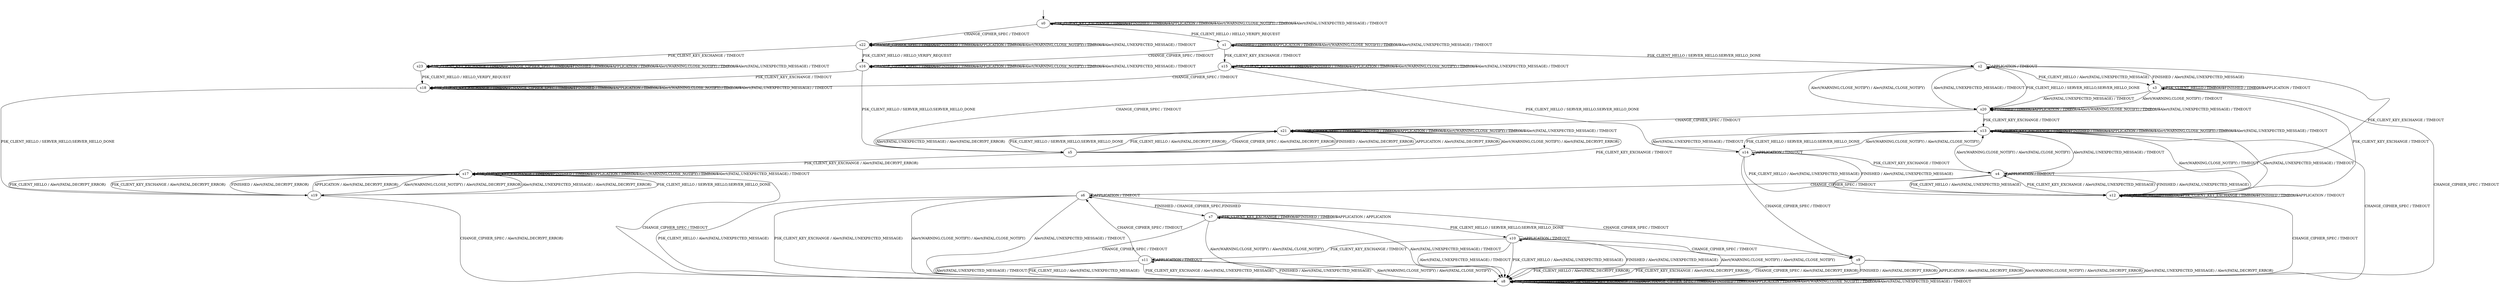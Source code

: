 digraph h6 {
s0 [label="s0"];
s1 [label="s1"];
s22 [label="s22"];
s2 [label="s2"];
s15 [label="s15"];
s16 [label="s16"];
s23 [label="s23"];
s3 [label="s3"];
s4 [label="s4"];
s5 [label="s5"];
s18 [label="s18"];
s20 [label="s20"];
s6 [label="s6"];
s8 [label="s8"];
s12 [label="s12"];
s13 [label="s13"];
s17 [label="s17"];
s21 [label="s21"];
s7 [label="s7"];
s9 [label="s9"];
s14 [label="s14"];
s19 [label="s19"];
s10 [label="s10"];
s11 [label="s11"];
s0 -> s1 [label="PSK_CLIENT_HELLO / HELLO_VERIFY_REQUEST"];
s0 -> s0 [label="PSK_CLIENT_KEY_EXCHANGE / TIMEOUT"];
s0 -> s22 [label="CHANGE_CIPHER_SPEC / TIMEOUT"];
s0 -> s0 [label="FINISHED / TIMEOUT"];
s0 -> s0 [label="APPLICATION / TIMEOUT"];
s0 -> s0 [label="Alert(WARNING,CLOSE_NOTIFY) / TIMEOUT"];
s0 -> s0 [label="Alert(FATAL,UNEXPECTED_MESSAGE) / TIMEOUT"];
s1 -> s2 [label="PSK_CLIENT_HELLO / SERVER_HELLO,SERVER_HELLO_DONE"];
s1 -> s15 [label="PSK_CLIENT_KEY_EXCHANGE / TIMEOUT"];
s1 -> s16 [label="CHANGE_CIPHER_SPEC / TIMEOUT"];
s1 -> s1 [label="FINISHED / TIMEOUT"];
s1 -> s1 [label="APPLICATION / TIMEOUT"];
s1 -> s1 [label="Alert(WARNING,CLOSE_NOTIFY) / TIMEOUT"];
s1 -> s1 [label="Alert(FATAL,UNEXPECTED_MESSAGE) / TIMEOUT"];
s22 -> s16 [label="PSK_CLIENT_HELLO / HELLO_VERIFY_REQUEST"];
s22 -> s23 [label="PSK_CLIENT_KEY_EXCHANGE / TIMEOUT"];
s22 -> s22 [label="CHANGE_CIPHER_SPEC / TIMEOUT"];
s22 -> s22 [label="FINISHED / TIMEOUT"];
s22 -> s22 [label="APPLICATION / TIMEOUT"];
s22 -> s22 [label="Alert(WARNING,CLOSE_NOTIFY) / TIMEOUT"];
s22 -> s22 [label="Alert(FATAL,UNEXPECTED_MESSAGE) / TIMEOUT"];
s2 -> s3 [label="PSK_CLIENT_HELLO / Alert(FATAL,UNEXPECTED_MESSAGE)"];
s2 -> s4 [label="PSK_CLIENT_KEY_EXCHANGE / TIMEOUT"];
s2 -> s5 [label="CHANGE_CIPHER_SPEC / TIMEOUT"];
s2 -> s3 [label="FINISHED / Alert(FATAL,UNEXPECTED_MESSAGE)"];
s2 -> s2 [label="APPLICATION / TIMEOUT"];
s2 -> s20 [label="Alert(WARNING,CLOSE_NOTIFY) / Alert(FATAL,CLOSE_NOTIFY)"];
s2 -> s20 [label="Alert(FATAL,UNEXPECTED_MESSAGE) / TIMEOUT"];
s15 -> s14 [label="PSK_CLIENT_HELLO / SERVER_HELLO,SERVER_HELLO_DONE"];
s15 -> s15 [label="PSK_CLIENT_KEY_EXCHANGE / TIMEOUT"];
s15 -> s18 [label="CHANGE_CIPHER_SPEC / TIMEOUT"];
s15 -> s15 [label="FINISHED / TIMEOUT"];
s15 -> s15 [label="APPLICATION / TIMEOUT"];
s15 -> s15 [label="Alert(WARNING,CLOSE_NOTIFY) / TIMEOUT"];
s15 -> s15 [label="Alert(FATAL,UNEXPECTED_MESSAGE) / TIMEOUT"];
s16 -> s5 [label="PSK_CLIENT_HELLO / SERVER_HELLO,SERVER_HELLO_DONE"];
s16 -> s18 [label="PSK_CLIENT_KEY_EXCHANGE / TIMEOUT"];
s16 -> s16 [label="CHANGE_CIPHER_SPEC / TIMEOUT"];
s16 -> s16 [label="FINISHED / TIMEOUT"];
s16 -> s16 [label="APPLICATION / TIMEOUT"];
s16 -> s16 [label="Alert(WARNING,CLOSE_NOTIFY) / TIMEOUT"];
s16 -> s16 [label="Alert(FATAL,UNEXPECTED_MESSAGE) / TIMEOUT"];
s23 -> s18 [label="PSK_CLIENT_HELLO / HELLO_VERIFY_REQUEST"];
s23 -> s23 [label="PSK_CLIENT_KEY_EXCHANGE / TIMEOUT"];
s23 -> s23 [label="CHANGE_CIPHER_SPEC / TIMEOUT"];
s23 -> s23 [label="FINISHED / TIMEOUT"];
s23 -> s23 [label="APPLICATION / TIMEOUT"];
s23 -> s23 [label="Alert(WARNING,CLOSE_NOTIFY) / TIMEOUT"];
s23 -> s23 [label="Alert(FATAL,UNEXPECTED_MESSAGE) / TIMEOUT"];
s3 -> s3 [label="PSK_CLIENT_HELLO / TIMEOUT"];
s3 -> s12 [label="PSK_CLIENT_KEY_EXCHANGE / TIMEOUT"];
s3 -> s8 [label="CHANGE_CIPHER_SPEC / TIMEOUT"];
s3 -> s3 [label="FINISHED / TIMEOUT"];
s3 -> s3 [label="APPLICATION / TIMEOUT"];
s3 -> s20 [label="Alert(WARNING,CLOSE_NOTIFY) / TIMEOUT"];
s3 -> s20 [label="Alert(FATAL,UNEXPECTED_MESSAGE) / TIMEOUT"];
s4 -> s12 [label="PSK_CLIENT_HELLO / Alert(FATAL,UNEXPECTED_MESSAGE)"];
s4 -> s12 [label="PSK_CLIENT_KEY_EXCHANGE / Alert(FATAL,UNEXPECTED_MESSAGE)"];
s4 -> s6 [label="CHANGE_CIPHER_SPEC / TIMEOUT"];
s4 -> s12 [label="FINISHED / Alert(FATAL,UNEXPECTED_MESSAGE)"];
s4 -> s4 [label="APPLICATION / TIMEOUT"];
s4 -> s13 [label="Alert(WARNING,CLOSE_NOTIFY) / Alert(FATAL,CLOSE_NOTIFY)"];
s4 -> s13 [label="Alert(FATAL,UNEXPECTED_MESSAGE) / TIMEOUT"];
s5 -> s21 [label="PSK_CLIENT_HELLO / Alert(FATAL,DECRYPT_ERROR)"];
s5 -> s17 [label="PSK_CLIENT_KEY_EXCHANGE / Alert(FATAL,DECRYPT_ERROR)"];
s5 -> s21 [label="CHANGE_CIPHER_SPEC / Alert(FATAL,DECRYPT_ERROR)"];
s5 -> s21 [label="FINISHED / Alert(FATAL,DECRYPT_ERROR)"];
s5 -> s21 [label="APPLICATION / Alert(FATAL,DECRYPT_ERROR)"];
s5 -> s21 [label="Alert(WARNING,CLOSE_NOTIFY) / Alert(FATAL,DECRYPT_ERROR)"];
s5 -> s21 [label="Alert(FATAL,UNEXPECTED_MESSAGE) / Alert(FATAL,DECRYPT_ERROR)"];
s18 -> s19 [label="PSK_CLIENT_HELLO / SERVER_HELLO,SERVER_HELLO_DONE"];
s18 -> s18 [label="PSK_CLIENT_KEY_EXCHANGE / TIMEOUT"];
s18 -> s18 [label="CHANGE_CIPHER_SPEC / TIMEOUT"];
s18 -> s18 [label="FINISHED / TIMEOUT"];
s18 -> s18 [label="APPLICATION / TIMEOUT"];
s18 -> s18 [label="Alert(WARNING,CLOSE_NOTIFY) / TIMEOUT"];
s18 -> s18 [label="Alert(FATAL,UNEXPECTED_MESSAGE) / TIMEOUT"];
s20 -> s2 [label="PSK_CLIENT_HELLO / SERVER_HELLO,SERVER_HELLO_DONE"];
s20 -> s13 [label="PSK_CLIENT_KEY_EXCHANGE / TIMEOUT"];
s20 -> s21 [label="CHANGE_CIPHER_SPEC / TIMEOUT"];
s20 -> s20 [label="FINISHED / TIMEOUT"];
s20 -> s20 [label="APPLICATION / TIMEOUT"];
s20 -> s20 [label="Alert(WARNING,CLOSE_NOTIFY) / TIMEOUT"];
s20 -> s20 [label="Alert(FATAL,UNEXPECTED_MESSAGE) / TIMEOUT"];
s6 -> s8 [label="PSK_CLIENT_HELLO / Alert(FATAL,UNEXPECTED_MESSAGE)"];
s6 -> s8 [label="PSK_CLIENT_KEY_EXCHANGE / Alert(FATAL,UNEXPECTED_MESSAGE)"];
s6 -> s9 [label="CHANGE_CIPHER_SPEC / TIMEOUT"];
s6 -> s7 [label="FINISHED / CHANGE_CIPHER_SPEC,FINISHED"];
s6 -> s6 [label="APPLICATION / TIMEOUT"];
s6 -> s8 [label="Alert(WARNING,CLOSE_NOTIFY) / Alert(FATAL,CLOSE_NOTIFY)"];
s6 -> s8 [label="Alert(FATAL,UNEXPECTED_MESSAGE) / TIMEOUT"];
s8 -> s8 [label="PSK_CLIENT_HELLO / TIMEOUT"];
s8 -> s8 [label="PSK_CLIENT_KEY_EXCHANGE / TIMEOUT"];
s8 -> s8 [label="CHANGE_CIPHER_SPEC / TIMEOUT"];
s8 -> s8 [label="FINISHED / TIMEOUT"];
s8 -> s8 [label="APPLICATION / TIMEOUT"];
s8 -> s8 [label="Alert(WARNING,CLOSE_NOTIFY) / TIMEOUT"];
s8 -> s8 [label="Alert(FATAL,UNEXPECTED_MESSAGE) / TIMEOUT"];
s12 -> s12 [label="PSK_CLIENT_HELLO / TIMEOUT"];
s12 -> s12 [label="PSK_CLIENT_KEY_EXCHANGE / TIMEOUT"];
s12 -> s8 [label="CHANGE_CIPHER_SPEC / TIMEOUT"];
s12 -> s12 [label="FINISHED / TIMEOUT"];
s12 -> s12 [label="APPLICATION / TIMEOUT"];
s12 -> s13 [label="Alert(WARNING,CLOSE_NOTIFY) / TIMEOUT"];
s12 -> s13 [label="Alert(FATAL,UNEXPECTED_MESSAGE) / TIMEOUT"];
s13 -> s14 [label="PSK_CLIENT_HELLO / SERVER_HELLO,SERVER_HELLO_DONE"];
s13 -> s13 [label="PSK_CLIENT_KEY_EXCHANGE / TIMEOUT"];
s13 -> s8 [label="CHANGE_CIPHER_SPEC / TIMEOUT"];
s13 -> s13 [label="FINISHED / TIMEOUT"];
s13 -> s13 [label="APPLICATION / TIMEOUT"];
s13 -> s13 [label="Alert(WARNING,CLOSE_NOTIFY) / TIMEOUT"];
s13 -> s13 [label="Alert(FATAL,UNEXPECTED_MESSAGE) / TIMEOUT"];
s17 -> s19 [label="PSK_CLIENT_HELLO / SERVER_HELLO,SERVER_HELLO_DONE"];
s17 -> s17 [label="PSK_CLIENT_KEY_EXCHANGE / TIMEOUT"];
s17 -> s8 [label="CHANGE_CIPHER_SPEC / TIMEOUT"];
s17 -> s17 [label="FINISHED / TIMEOUT"];
s17 -> s17 [label="APPLICATION / TIMEOUT"];
s17 -> s17 [label="Alert(WARNING,CLOSE_NOTIFY) / TIMEOUT"];
s17 -> s17 [label="Alert(FATAL,UNEXPECTED_MESSAGE) / TIMEOUT"];
s21 -> s5 [label="PSK_CLIENT_HELLO / SERVER_HELLO,SERVER_HELLO_DONE"];
s21 -> s17 [label="PSK_CLIENT_KEY_EXCHANGE / TIMEOUT"];
s21 -> s21 [label="CHANGE_CIPHER_SPEC / TIMEOUT"];
s21 -> s21 [label="FINISHED / TIMEOUT"];
s21 -> s21 [label="APPLICATION / TIMEOUT"];
s21 -> s21 [label="Alert(WARNING,CLOSE_NOTIFY) / TIMEOUT"];
s21 -> s21 [label="Alert(FATAL,UNEXPECTED_MESSAGE) / TIMEOUT"];
s7 -> s10 [label="PSK_CLIENT_HELLO / SERVER_HELLO,SERVER_HELLO_DONE"];
s7 -> s7 [label="PSK_CLIENT_KEY_EXCHANGE / TIMEOUT"];
s7 -> s8 [label="CHANGE_CIPHER_SPEC / TIMEOUT"];
s7 -> s7 [label="FINISHED / TIMEOUT"];
s7 -> s7 [label="APPLICATION / APPLICATION"];
s7 -> s8 [label="Alert(WARNING,CLOSE_NOTIFY) / Alert(FATAL,CLOSE_NOTIFY)"];
s7 -> s8 [label="Alert(FATAL,UNEXPECTED_MESSAGE) / TIMEOUT"];
s9 -> s8 [label="PSK_CLIENT_HELLO / Alert(FATAL,DECRYPT_ERROR)"];
s9 -> s8 [label="PSK_CLIENT_KEY_EXCHANGE / Alert(FATAL,DECRYPT_ERROR)"];
s9 -> s8 [label="CHANGE_CIPHER_SPEC / Alert(FATAL,DECRYPT_ERROR)"];
s9 -> s8 [label="FINISHED / Alert(FATAL,DECRYPT_ERROR)"];
s9 -> s8 [label="APPLICATION / Alert(FATAL,DECRYPT_ERROR)"];
s9 -> s8 [label="Alert(WARNING,CLOSE_NOTIFY) / Alert(FATAL,DECRYPT_ERROR)"];
s9 -> s8 [label="Alert(FATAL,UNEXPECTED_MESSAGE) / Alert(FATAL,DECRYPT_ERROR)"];
s14 -> s12 [label="PSK_CLIENT_HELLO / Alert(FATAL,UNEXPECTED_MESSAGE)"];
s14 -> s4 [label="PSK_CLIENT_KEY_EXCHANGE / TIMEOUT"];
s14 -> s9 [label="CHANGE_CIPHER_SPEC / TIMEOUT"];
s14 -> s12 [label="FINISHED / Alert(FATAL,UNEXPECTED_MESSAGE)"];
s14 -> s14 [label="APPLICATION / TIMEOUT"];
s14 -> s13 [label="Alert(WARNING,CLOSE_NOTIFY) / Alert(FATAL,CLOSE_NOTIFY)"];
s14 -> s13 [label="Alert(FATAL,UNEXPECTED_MESSAGE) / TIMEOUT"];
s19 -> s17 [label="PSK_CLIENT_HELLO / Alert(FATAL,DECRYPT_ERROR)"];
s19 -> s17 [label="PSK_CLIENT_KEY_EXCHANGE / Alert(FATAL,DECRYPT_ERROR)"];
s19 -> s8 [label="CHANGE_CIPHER_SPEC / Alert(FATAL,DECRYPT_ERROR)"];
s19 -> s17 [label="FINISHED / Alert(FATAL,DECRYPT_ERROR)"];
s19 -> s17 [label="APPLICATION / Alert(FATAL,DECRYPT_ERROR)"];
s19 -> s17 [label="Alert(WARNING,CLOSE_NOTIFY) / Alert(FATAL,DECRYPT_ERROR)"];
s19 -> s17 [label="Alert(FATAL,UNEXPECTED_MESSAGE) / Alert(FATAL,DECRYPT_ERROR)"];
s10 -> s8 [label="PSK_CLIENT_HELLO / Alert(FATAL,UNEXPECTED_MESSAGE)"];
s10 -> s11 [label="PSK_CLIENT_KEY_EXCHANGE / TIMEOUT"];
s10 -> s9 [label="CHANGE_CIPHER_SPEC / TIMEOUT"];
s10 -> s8 [label="FINISHED / Alert(FATAL,UNEXPECTED_MESSAGE)"];
s10 -> s10 [label="APPLICATION / TIMEOUT"];
s10 -> s8 [label="Alert(WARNING,CLOSE_NOTIFY) / Alert(FATAL,CLOSE_NOTIFY)"];
s10 -> s8 [label="Alert(FATAL,UNEXPECTED_MESSAGE) / TIMEOUT"];
s11 -> s8 [label="PSK_CLIENT_HELLO / Alert(FATAL,UNEXPECTED_MESSAGE)"];
s11 -> s8 [label="PSK_CLIENT_KEY_EXCHANGE / Alert(FATAL,UNEXPECTED_MESSAGE)"];
s11 -> s6 [label="CHANGE_CIPHER_SPEC / TIMEOUT"];
s11 -> s8 [label="FINISHED / Alert(FATAL,UNEXPECTED_MESSAGE)"];
s11 -> s11 [label="APPLICATION / TIMEOUT"];
s11 -> s8 [label="Alert(WARNING,CLOSE_NOTIFY) / Alert(FATAL,CLOSE_NOTIFY)"];
s11 -> s8 [label="Alert(FATAL,UNEXPECTED_MESSAGE) / TIMEOUT"];
__start0 [shape=none, label=""];
__start0 -> s0 [label=""];
}
